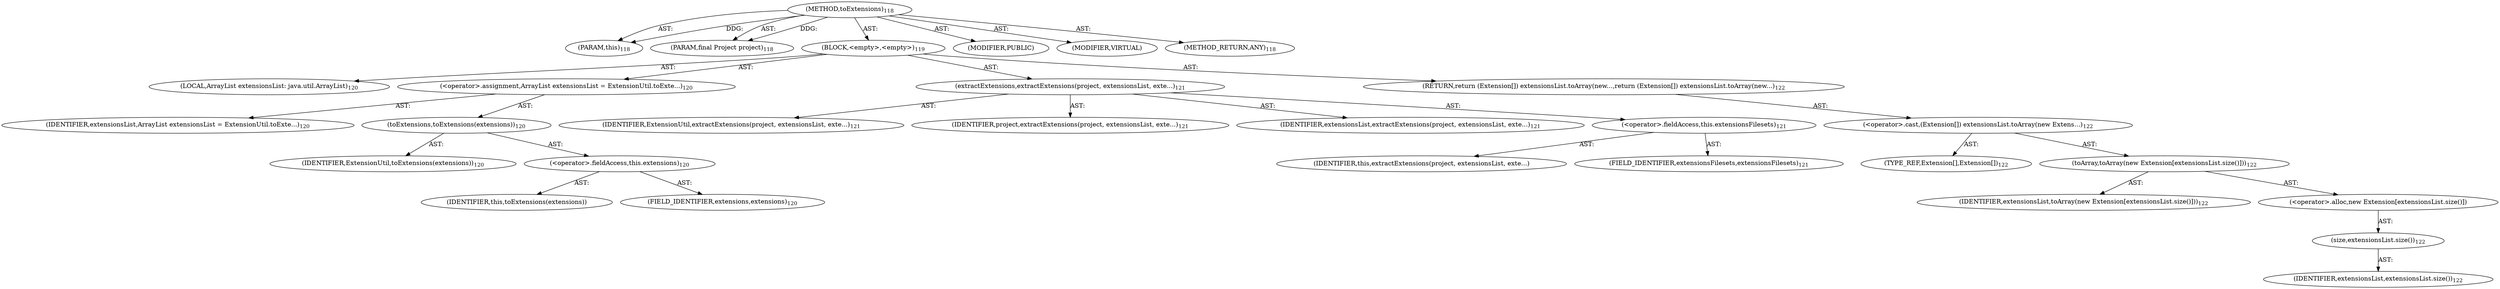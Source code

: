 digraph "toExtensions" {  
"111669149699" [label = <(METHOD,toExtensions)<SUB>118</SUB>> ]
"115964117000" [label = <(PARAM,this)<SUB>118</SUB>> ]
"115964117001" [label = <(PARAM,final Project project)<SUB>118</SUB>> ]
"25769803779" [label = <(BLOCK,&lt;empty&gt;,&lt;empty&gt;)<SUB>119</SUB>> ]
"94489280512" [label = <(LOCAL,ArrayList extensionsList: java.util.ArrayList)<SUB>120</SUB>> ]
"30064771078" [label = <(&lt;operator&gt;.assignment,ArrayList extensionsList = ExtensionUtil.toExte...)<SUB>120</SUB>> ]
"68719476746" [label = <(IDENTIFIER,extensionsList,ArrayList extensionsList = ExtensionUtil.toExte...)<SUB>120</SUB>> ]
"30064771079" [label = <(toExtensions,toExtensions(extensions))<SUB>120</SUB>> ]
"68719476747" [label = <(IDENTIFIER,ExtensionUtil,toExtensions(extensions))<SUB>120</SUB>> ]
"30064771080" [label = <(&lt;operator&gt;.fieldAccess,this.extensions)<SUB>120</SUB>> ]
"68719476748" [label = <(IDENTIFIER,this,toExtensions(extensions))> ]
"55834574851" [label = <(FIELD_IDENTIFIER,extensions,extensions)<SUB>120</SUB>> ]
"30064771081" [label = <(extractExtensions,extractExtensions(project, extensionsList, exte...)<SUB>121</SUB>> ]
"68719476749" [label = <(IDENTIFIER,ExtensionUtil,extractExtensions(project, extensionsList, exte...)<SUB>121</SUB>> ]
"68719476750" [label = <(IDENTIFIER,project,extractExtensions(project, extensionsList, exte...)<SUB>121</SUB>> ]
"68719476751" [label = <(IDENTIFIER,extensionsList,extractExtensions(project, extensionsList, exte...)<SUB>121</SUB>> ]
"30064771082" [label = <(&lt;operator&gt;.fieldAccess,this.extensionsFilesets)<SUB>121</SUB>> ]
"68719476752" [label = <(IDENTIFIER,this,extractExtensions(project, extensionsList, exte...)> ]
"55834574852" [label = <(FIELD_IDENTIFIER,extensionsFilesets,extensionsFilesets)<SUB>121</SUB>> ]
"146028888064" [label = <(RETURN,return (Extension[]) extensionsList.toArray(new...,return (Extension[]) extensionsList.toArray(new...)<SUB>122</SUB>> ]
"30064771083" [label = <(&lt;operator&gt;.cast,(Extension[]) extensionsList.toArray(new Extens...)<SUB>122</SUB>> ]
"180388626432" [label = <(TYPE_REF,Extension[],Extension[])<SUB>122</SUB>> ]
"30064771084" [label = <(toArray,toArray(new Extension[extensionsList.size()]))<SUB>122</SUB>> ]
"68719476753" [label = <(IDENTIFIER,extensionsList,toArray(new Extension[extensionsList.size()]))<SUB>122</SUB>> ]
"30064771085" [label = <(&lt;operator&gt;.alloc,new Extension[extensionsList.size()])> ]
"30064771086" [label = <(size,extensionsList.size())<SUB>122</SUB>> ]
"68719476754" [label = <(IDENTIFIER,extensionsList,extensionsList.size())<SUB>122</SUB>> ]
"133143986184" [label = <(MODIFIER,PUBLIC)> ]
"133143986185" [label = <(MODIFIER,VIRTUAL)> ]
"128849018883" [label = <(METHOD_RETURN,ANY)<SUB>118</SUB>> ]
  "111669149699" -> "115964117000"  [ label = "AST: "] 
  "111669149699" -> "115964117001"  [ label = "AST: "] 
  "111669149699" -> "25769803779"  [ label = "AST: "] 
  "111669149699" -> "133143986184"  [ label = "AST: "] 
  "111669149699" -> "133143986185"  [ label = "AST: "] 
  "111669149699" -> "128849018883"  [ label = "AST: "] 
  "25769803779" -> "94489280512"  [ label = "AST: "] 
  "25769803779" -> "30064771078"  [ label = "AST: "] 
  "25769803779" -> "30064771081"  [ label = "AST: "] 
  "25769803779" -> "146028888064"  [ label = "AST: "] 
  "30064771078" -> "68719476746"  [ label = "AST: "] 
  "30064771078" -> "30064771079"  [ label = "AST: "] 
  "30064771079" -> "68719476747"  [ label = "AST: "] 
  "30064771079" -> "30064771080"  [ label = "AST: "] 
  "30064771080" -> "68719476748"  [ label = "AST: "] 
  "30064771080" -> "55834574851"  [ label = "AST: "] 
  "30064771081" -> "68719476749"  [ label = "AST: "] 
  "30064771081" -> "68719476750"  [ label = "AST: "] 
  "30064771081" -> "68719476751"  [ label = "AST: "] 
  "30064771081" -> "30064771082"  [ label = "AST: "] 
  "30064771082" -> "68719476752"  [ label = "AST: "] 
  "30064771082" -> "55834574852"  [ label = "AST: "] 
  "146028888064" -> "30064771083"  [ label = "AST: "] 
  "30064771083" -> "180388626432"  [ label = "AST: "] 
  "30064771083" -> "30064771084"  [ label = "AST: "] 
  "30064771084" -> "68719476753"  [ label = "AST: "] 
  "30064771084" -> "30064771085"  [ label = "AST: "] 
  "30064771085" -> "30064771086"  [ label = "AST: "] 
  "30064771086" -> "68719476754"  [ label = "AST: "] 
  "111669149699" -> "115964117000"  [ label = "DDG: "] 
  "111669149699" -> "115964117001"  [ label = "DDG: "] 
}
